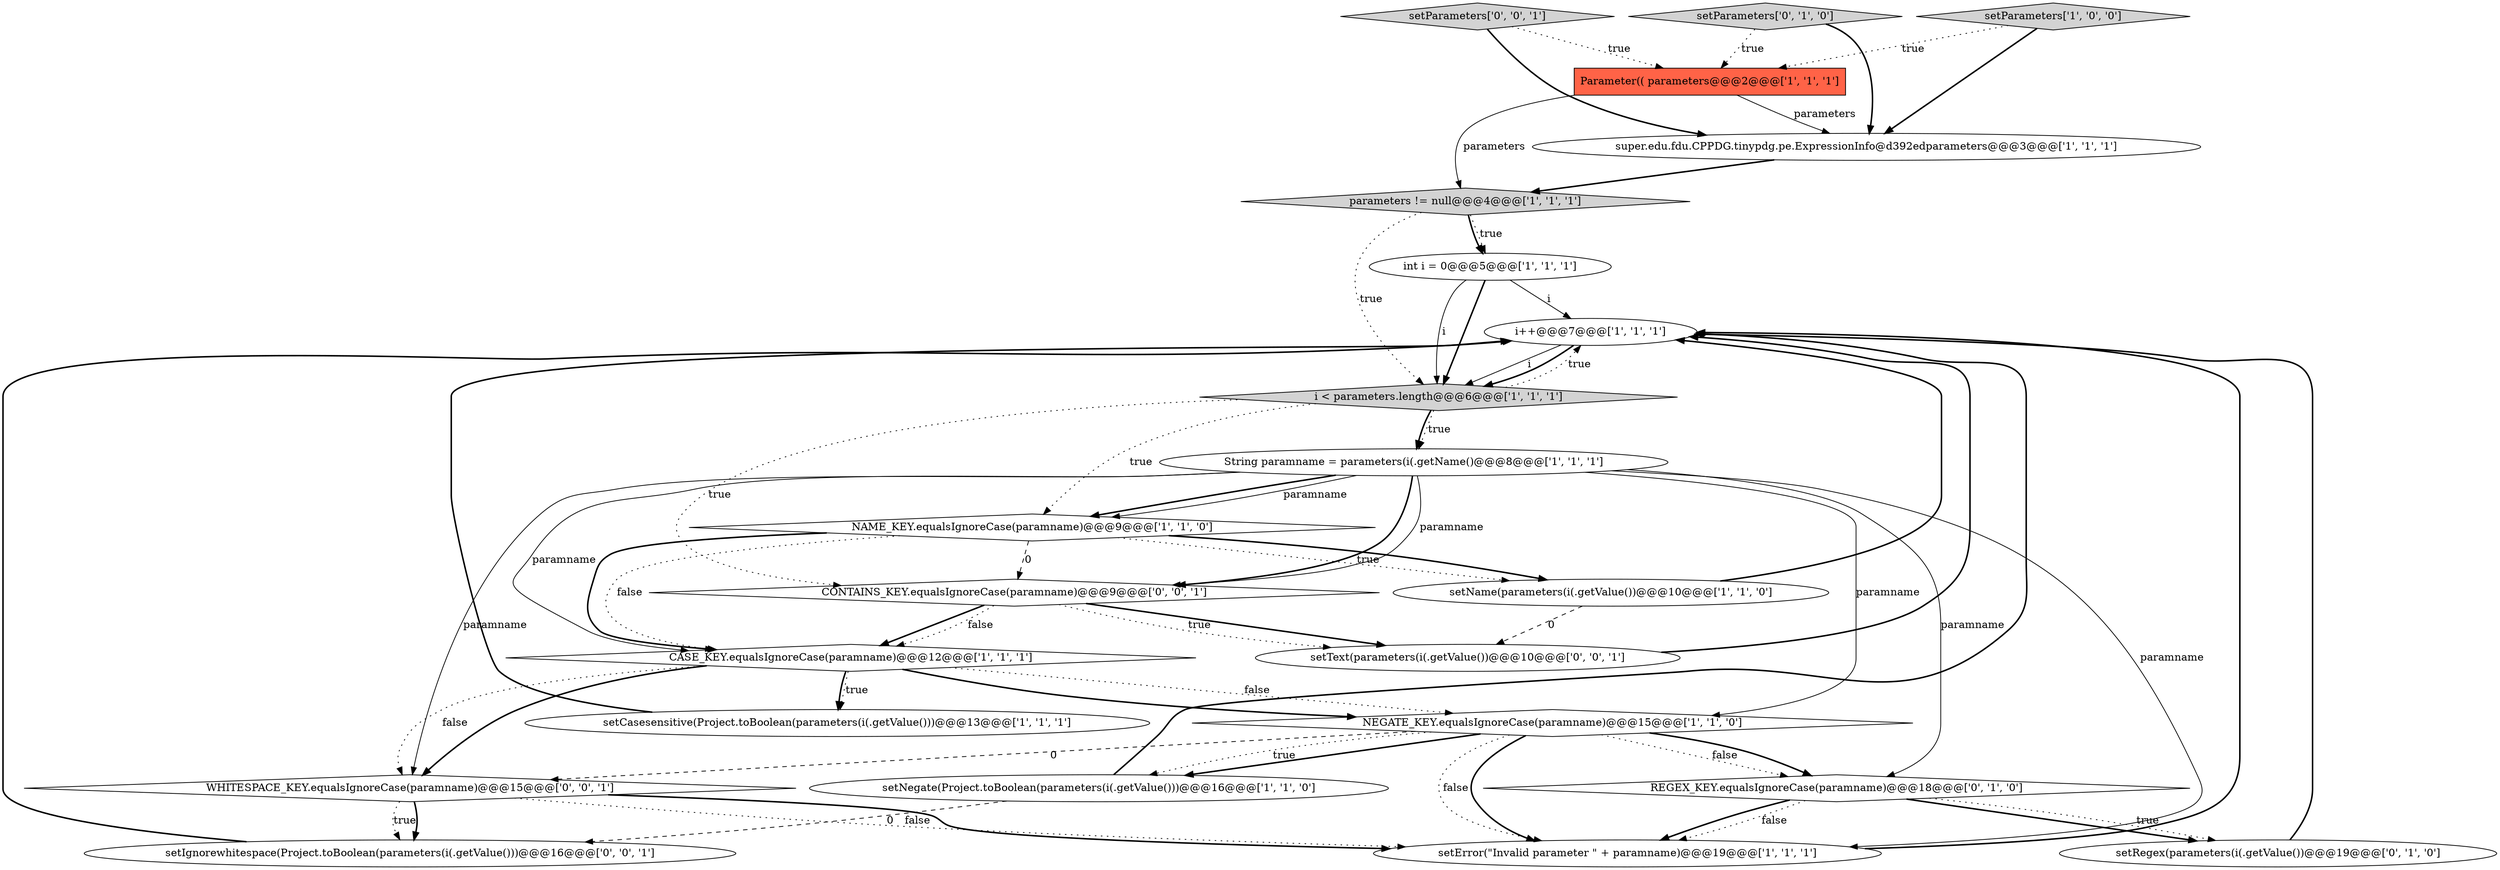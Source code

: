digraph {
19 [style = filled, label = "setParameters['0', '0', '1']", fillcolor = lightgray, shape = diamond image = "AAA0AAABBB3BBB"];
22 [style = filled, label = "CONTAINS_KEY.equalsIgnoreCase(paramname)@@@9@@@['0', '0', '1']", fillcolor = white, shape = diamond image = "AAA0AAABBB3BBB"];
5 [style = filled, label = "setCasesensitive(Project.toBoolean(parameters(i(.getValue()))@@@13@@@['1', '1', '1']", fillcolor = white, shape = ellipse image = "AAA0AAABBB1BBB"];
21 [style = filled, label = "setText(parameters(i(.getValue())@@@10@@@['0', '0', '1']", fillcolor = white, shape = ellipse image = "AAA0AAABBB3BBB"];
9 [style = filled, label = "setError(\"Invalid parameter \" + paramname)@@@19@@@['1', '1', '1']", fillcolor = white, shape = ellipse image = "AAA0AAABBB1BBB"];
20 [style = filled, label = "setIgnorewhitespace(Project.toBoolean(parameters(i(.getValue()))@@@16@@@['0', '0', '1']", fillcolor = white, shape = ellipse image = "AAA0AAABBB3BBB"];
12 [style = filled, label = "setName(parameters(i(.getValue())@@@10@@@['1', '1', '0']", fillcolor = white, shape = ellipse image = "AAA0AAABBB1BBB"];
14 [style = filled, label = "i++@@@7@@@['1', '1', '1']", fillcolor = white, shape = ellipse image = "AAA0AAABBB1BBB"];
17 [style = filled, label = "setParameters['0', '1', '0']", fillcolor = lightgray, shape = diamond image = "AAA0AAABBB2BBB"];
0 [style = filled, label = "String paramname = parameters(i(.getName()@@@8@@@['1', '1', '1']", fillcolor = white, shape = ellipse image = "AAA0AAABBB1BBB"];
1 [style = filled, label = "int i = 0@@@5@@@['1', '1', '1']", fillcolor = white, shape = ellipse image = "AAA0AAABBB1BBB"];
16 [style = filled, label = "setRegex(parameters(i(.getValue())@@@19@@@['0', '1', '0']", fillcolor = white, shape = ellipse image = "AAA1AAABBB2BBB"];
18 [style = filled, label = "WHITESPACE_KEY.equalsIgnoreCase(paramname)@@@15@@@['0', '0', '1']", fillcolor = white, shape = diamond image = "AAA0AAABBB3BBB"];
15 [style = filled, label = "REGEX_KEY.equalsIgnoreCase(paramname)@@@18@@@['0', '1', '0']", fillcolor = white, shape = diamond image = "AAA1AAABBB2BBB"];
6 [style = filled, label = "parameters != null@@@4@@@['1', '1', '1']", fillcolor = lightgray, shape = diamond image = "AAA0AAABBB1BBB"];
7 [style = filled, label = "NAME_KEY.equalsIgnoreCase(paramname)@@@9@@@['1', '1', '0']", fillcolor = white, shape = diamond image = "AAA0AAABBB1BBB"];
3 [style = filled, label = "Parameter(( parameters@@@2@@@['1', '1', '1']", fillcolor = tomato, shape = box image = "AAA0AAABBB1BBB"];
11 [style = filled, label = "NEGATE_KEY.equalsIgnoreCase(paramname)@@@15@@@['1', '1', '0']", fillcolor = white, shape = diamond image = "AAA0AAABBB1BBB"];
4 [style = filled, label = "setParameters['1', '0', '0']", fillcolor = lightgray, shape = diamond image = "AAA0AAABBB1BBB"];
2 [style = filled, label = "super.edu.fdu.CPPDG.tinypdg.pe.ExpressionInfo@d392edparameters@@@3@@@['1', '1', '1']", fillcolor = white, shape = ellipse image = "AAA0AAABBB1BBB"];
10 [style = filled, label = "CASE_KEY.equalsIgnoreCase(paramname)@@@12@@@['1', '1', '1']", fillcolor = white, shape = diamond image = "AAA0AAABBB1BBB"];
8 [style = filled, label = "i < parameters.length@@@6@@@['1', '1', '1']", fillcolor = lightgray, shape = diamond image = "AAA0AAABBB1BBB"];
13 [style = filled, label = "setNegate(Project.toBoolean(parameters(i(.getValue()))@@@16@@@['1', '1', '0']", fillcolor = white, shape = ellipse image = "AAA0AAABBB1BBB"];
5->14 [style = bold, label=""];
21->14 [style = bold, label=""];
18->20 [style = dotted, label="true"];
1->8 [style = solid, label="i"];
18->20 [style = bold, label=""];
15->9 [style = bold, label=""];
4->3 [style = dotted, label="true"];
8->0 [style = bold, label=""];
7->10 [style = bold, label=""];
0->22 [style = bold, label=""];
0->7 [style = bold, label=""];
12->14 [style = bold, label=""];
3->6 [style = solid, label="parameters"];
7->12 [style = dotted, label="true"];
0->18 [style = solid, label="paramname"];
1->8 [style = bold, label=""];
0->22 [style = solid, label="paramname"];
11->15 [style = dotted, label="false"];
6->1 [style = dotted, label="true"];
3->2 [style = solid, label="parameters"];
11->9 [style = bold, label=""];
18->9 [style = dotted, label="false"];
10->11 [style = bold, label=""];
11->15 [style = bold, label=""];
8->7 [style = dotted, label="true"];
7->10 [style = dotted, label="false"];
0->10 [style = solid, label="paramname"];
0->11 [style = solid, label="paramname"];
11->9 [style = dotted, label="false"];
8->22 [style = dotted, label="true"];
4->2 [style = bold, label=""];
10->18 [style = bold, label=""];
12->21 [style = dashed, label="0"];
10->18 [style = dotted, label="false"];
6->8 [style = dotted, label="true"];
18->9 [style = bold, label=""];
0->7 [style = solid, label="paramname"];
7->12 [style = bold, label=""];
14->8 [style = solid, label="i"];
7->22 [style = dashed, label="0"];
16->14 [style = bold, label=""];
0->15 [style = solid, label="paramname"];
14->8 [style = bold, label=""];
11->13 [style = bold, label=""];
15->16 [style = bold, label=""];
15->9 [style = dotted, label="false"];
9->14 [style = bold, label=""];
11->18 [style = dashed, label="0"];
2->6 [style = bold, label=""];
13->20 [style = dashed, label="0"];
8->14 [style = dotted, label="true"];
15->16 [style = dotted, label="true"];
1->14 [style = solid, label="i"];
22->21 [style = bold, label=""];
19->2 [style = bold, label=""];
10->5 [style = dotted, label="true"];
13->14 [style = bold, label=""];
11->13 [style = dotted, label="true"];
20->14 [style = bold, label=""];
0->9 [style = solid, label="paramname"];
10->11 [style = dotted, label="false"];
22->10 [style = bold, label=""];
6->1 [style = bold, label=""];
17->3 [style = dotted, label="true"];
22->10 [style = dotted, label="false"];
10->5 [style = bold, label=""];
19->3 [style = dotted, label="true"];
8->0 [style = dotted, label="true"];
17->2 [style = bold, label=""];
22->21 [style = dotted, label="true"];
}

